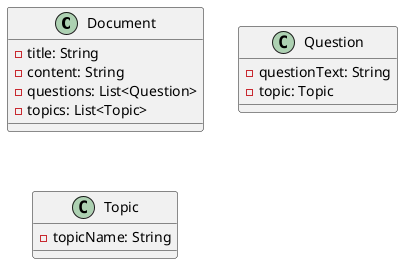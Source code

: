 @startuml
class Document {
  - title: String
  - content: String
  - questions: List<Question>
  - topics: List<Topic>
}

class Question {
  - questionText: String
  - topic: Topic
}

class Topic {
  - topicName: String
}
@enduml